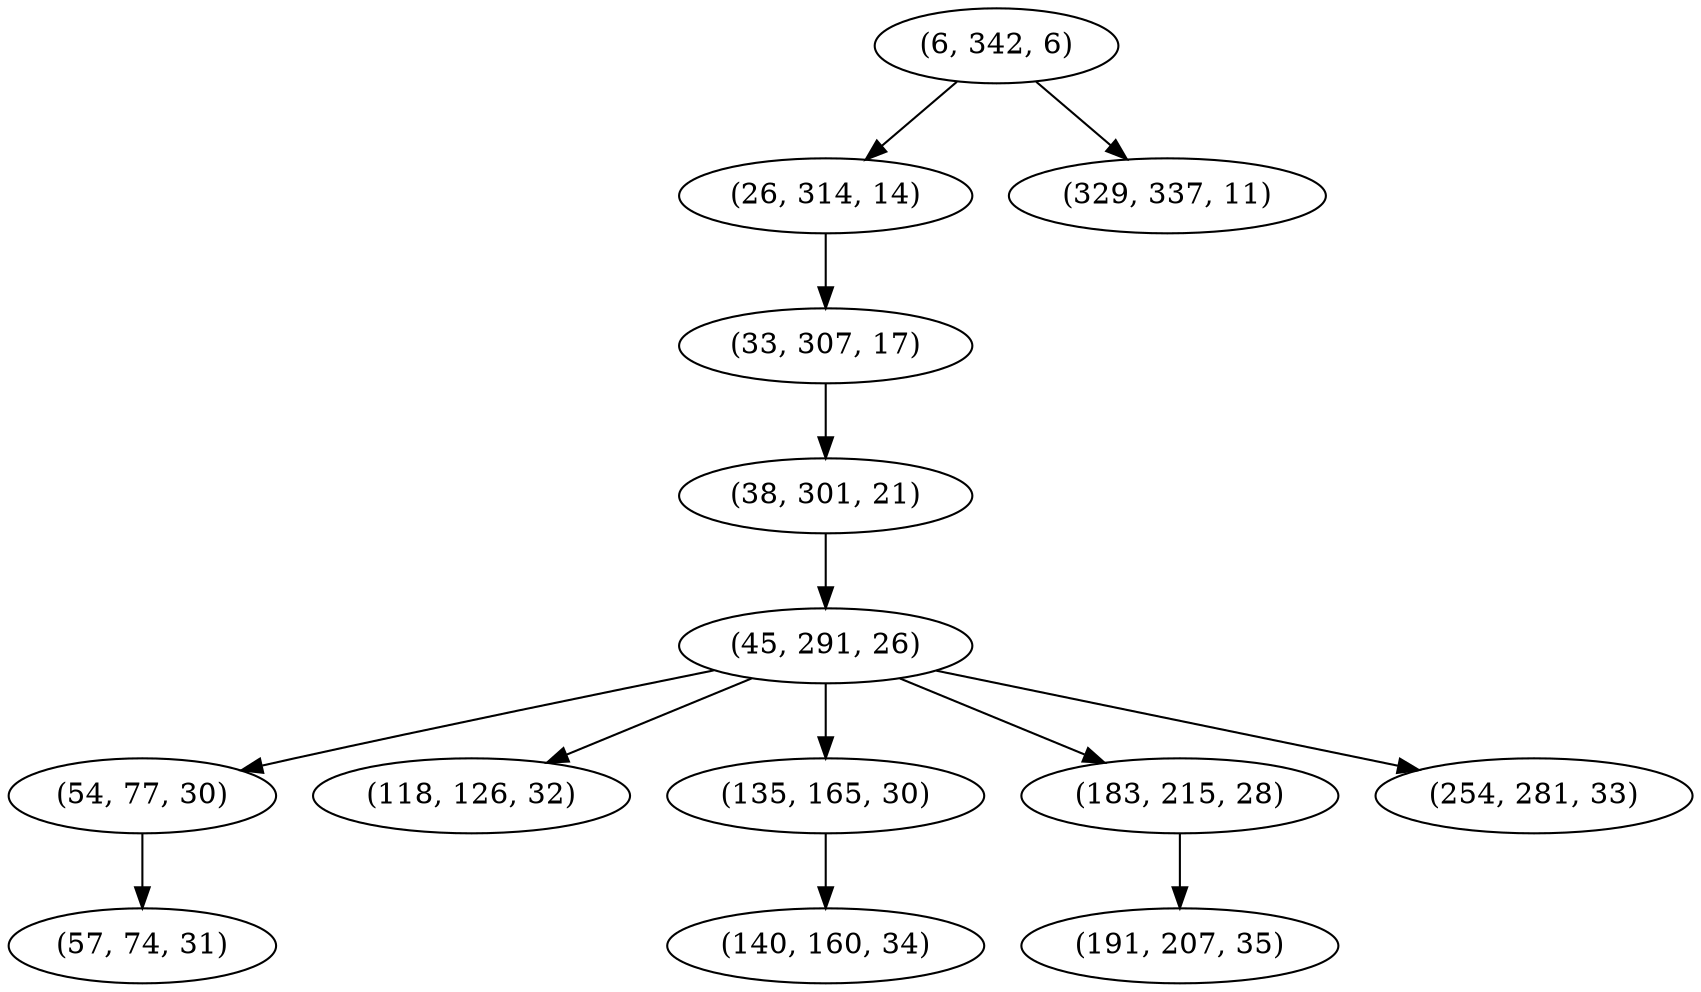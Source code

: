 digraph tree {
    "(6, 342, 6)";
    "(26, 314, 14)";
    "(33, 307, 17)";
    "(38, 301, 21)";
    "(45, 291, 26)";
    "(54, 77, 30)";
    "(57, 74, 31)";
    "(118, 126, 32)";
    "(135, 165, 30)";
    "(140, 160, 34)";
    "(183, 215, 28)";
    "(191, 207, 35)";
    "(254, 281, 33)";
    "(329, 337, 11)";
    "(6, 342, 6)" -> "(26, 314, 14)";
    "(6, 342, 6)" -> "(329, 337, 11)";
    "(26, 314, 14)" -> "(33, 307, 17)";
    "(33, 307, 17)" -> "(38, 301, 21)";
    "(38, 301, 21)" -> "(45, 291, 26)";
    "(45, 291, 26)" -> "(54, 77, 30)";
    "(45, 291, 26)" -> "(118, 126, 32)";
    "(45, 291, 26)" -> "(135, 165, 30)";
    "(45, 291, 26)" -> "(183, 215, 28)";
    "(45, 291, 26)" -> "(254, 281, 33)";
    "(54, 77, 30)" -> "(57, 74, 31)";
    "(135, 165, 30)" -> "(140, 160, 34)";
    "(183, 215, 28)" -> "(191, 207, 35)";
}
